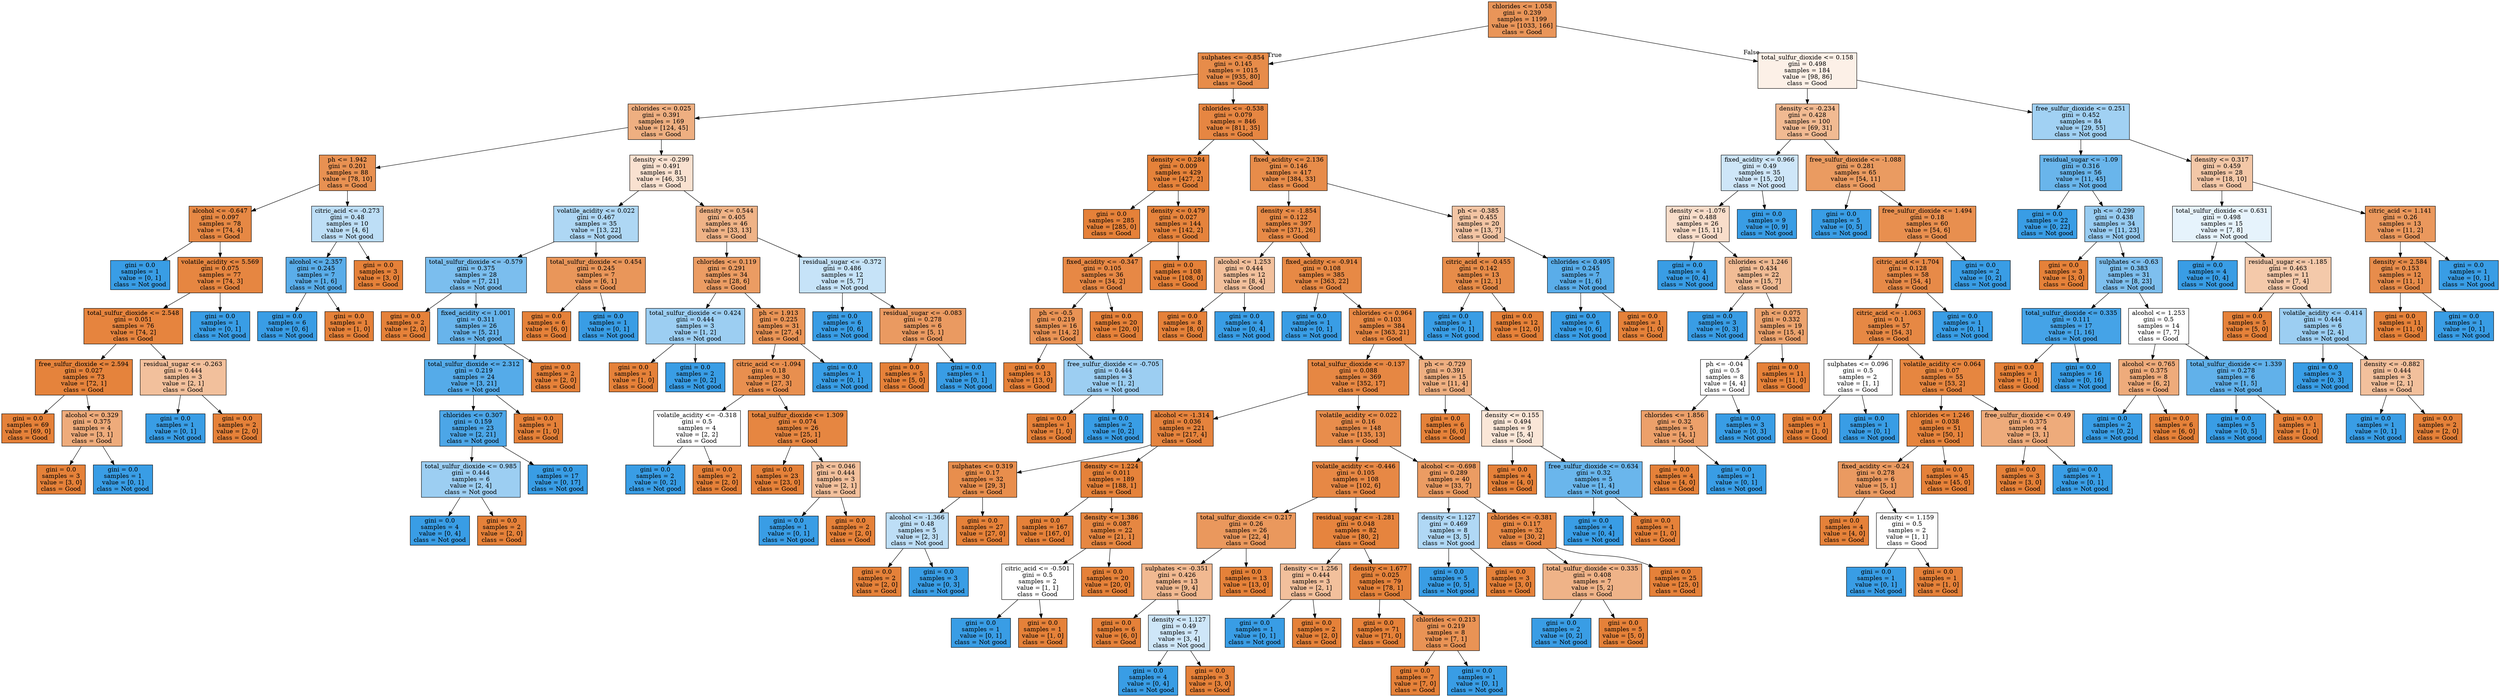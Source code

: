digraph Tree {
node [shape=box, style="filled", color="black"] ;
0 [label="chlorides <= 1.058\ngini = 0.239\nsamples = 1199\nvalue = [1033, 166]\nclass = Good", fillcolor="#e99559"] ;
1 [label="sulphates <= -0.854\ngini = 0.145\nsamples = 1015\nvalue = [935, 80]\nclass = Good", fillcolor="#e78c4a"] ;
0 -> 1 [labeldistance=2.5, labelangle=45, headlabel="True"] ;
2 [label="chlorides <= 0.025\ngini = 0.391\nsamples = 169\nvalue = [124, 45]\nclass = Good", fillcolor="#eeaf81"] ;
1 -> 2 ;
3 [label="ph <= 1.942\ngini = 0.201\nsamples = 88\nvalue = [78, 10]\nclass = Good", fillcolor="#e89152"] ;
2 -> 3 ;
4 [label="alcohol <= -0.647\ngini = 0.097\nsamples = 78\nvalue = [74, 4]\nclass = Good", fillcolor="#e68844"] ;
3 -> 4 ;
5 [label="gini = 0.0\nsamples = 1\nvalue = [0, 1]\nclass = Not good", fillcolor="#399de5"] ;
4 -> 5 ;
6 [label="volatile_acidity <= 5.569\ngini = 0.075\nsamples = 77\nvalue = [74, 3]\nclass = Good", fillcolor="#e68641"] ;
4 -> 6 ;
7 [label="total_sulfur_dioxide <= 2.548\ngini = 0.051\nsamples = 76\nvalue = [74, 2]\nclass = Good", fillcolor="#e6843e"] ;
6 -> 7 ;
8 [label="free_sulfur_dioxide <= 2.594\ngini = 0.027\nsamples = 73\nvalue = [72, 1]\nclass = Good", fillcolor="#e5833c"] ;
7 -> 8 ;
9 [label="gini = 0.0\nsamples = 69\nvalue = [69, 0]\nclass = Good", fillcolor="#e58139"] ;
8 -> 9 ;
10 [label="alcohol <= 0.329\ngini = 0.375\nsamples = 4\nvalue = [3, 1]\nclass = Good", fillcolor="#eeab7b"] ;
8 -> 10 ;
11 [label="gini = 0.0\nsamples = 3\nvalue = [3, 0]\nclass = Good", fillcolor="#e58139"] ;
10 -> 11 ;
12 [label="gini = 0.0\nsamples = 1\nvalue = [0, 1]\nclass = Not good", fillcolor="#399de5"] ;
10 -> 12 ;
13 [label="residual_sugar <= -0.263\ngini = 0.444\nsamples = 3\nvalue = [2, 1]\nclass = Good", fillcolor="#f2c09c"] ;
7 -> 13 ;
14 [label="gini = 0.0\nsamples = 1\nvalue = [0, 1]\nclass = Not good", fillcolor="#399de5"] ;
13 -> 14 ;
15 [label="gini = 0.0\nsamples = 2\nvalue = [2, 0]\nclass = Good", fillcolor="#e58139"] ;
13 -> 15 ;
16 [label="gini = 0.0\nsamples = 1\nvalue = [0, 1]\nclass = Not good", fillcolor="#399de5"] ;
6 -> 16 ;
17 [label="citric_acid <= -0.273\ngini = 0.48\nsamples = 10\nvalue = [4, 6]\nclass = Not good", fillcolor="#bddef6"] ;
3 -> 17 ;
18 [label="alcohol <= 2.357\ngini = 0.245\nsamples = 7\nvalue = [1, 6]\nclass = Not good", fillcolor="#5aade9"] ;
17 -> 18 ;
19 [label="gini = 0.0\nsamples = 6\nvalue = [0, 6]\nclass = Not good", fillcolor="#399de5"] ;
18 -> 19 ;
20 [label="gini = 0.0\nsamples = 1\nvalue = [1, 0]\nclass = Good", fillcolor="#e58139"] ;
18 -> 20 ;
21 [label="gini = 0.0\nsamples = 3\nvalue = [3, 0]\nclass = Good", fillcolor="#e58139"] ;
17 -> 21 ;
22 [label="density <= -0.299\ngini = 0.491\nsamples = 81\nvalue = [46, 35]\nclass = Good", fillcolor="#f9e1d0"] ;
2 -> 22 ;
23 [label="volatile_acidity <= 0.022\ngini = 0.467\nsamples = 35\nvalue = [13, 22]\nclass = Not good", fillcolor="#aed7f4"] ;
22 -> 23 ;
24 [label="total_sulfur_dioxide <= -0.579\ngini = 0.375\nsamples = 28\nvalue = [7, 21]\nclass = Not good", fillcolor="#7bbeee"] ;
23 -> 24 ;
25 [label="gini = 0.0\nsamples = 2\nvalue = [2, 0]\nclass = Good", fillcolor="#e58139"] ;
24 -> 25 ;
26 [label="fixed_acidity <= 1.001\ngini = 0.311\nsamples = 26\nvalue = [5, 21]\nclass = Not good", fillcolor="#68b4eb"] ;
24 -> 26 ;
27 [label="total_sulfur_dioxide <= 2.312\ngini = 0.219\nsamples = 24\nvalue = [3, 21]\nclass = Not good", fillcolor="#55abe9"] ;
26 -> 27 ;
28 [label="chlorides <= 0.307\ngini = 0.159\nsamples = 23\nvalue = [2, 21]\nclass = Not good", fillcolor="#4ca6e7"] ;
27 -> 28 ;
29 [label="total_sulfur_dioxide <= 0.985\ngini = 0.444\nsamples = 6\nvalue = [2, 4]\nclass = Not good", fillcolor="#9ccef2"] ;
28 -> 29 ;
30 [label="gini = 0.0\nsamples = 4\nvalue = [0, 4]\nclass = Not good", fillcolor="#399de5"] ;
29 -> 30 ;
31 [label="gini = 0.0\nsamples = 2\nvalue = [2, 0]\nclass = Good", fillcolor="#e58139"] ;
29 -> 31 ;
32 [label="gini = 0.0\nsamples = 17\nvalue = [0, 17]\nclass = Not good", fillcolor="#399de5"] ;
28 -> 32 ;
33 [label="gini = 0.0\nsamples = 1\nvalue = [1, 0]\nclass = Good", fillcolor="#e58139"] ;
27 -> 33 ;
34 [label="gini = 0.0\nsamples = 2\nvalue = [2, 0]\nclass = Good", fillcolor="#e58139"] ;
26 -> 34 ;
35 [label="total_sulfur_dioxide <= 0.454\ngini = 0.245\nsamples = 7\nvalue = [6, 1]\nclass = Good", fillcolor="#e9965a"] ;
23 -> 35 ;
36 [label="gini = 0.0\nsamples = 6\nvalue = [6, 0]\nclass = Good", fillcolor="#e58139"] ;
35 -> 36 ;
37 [label="gini = 0.0\nsamples = 1\nvalue = [0, 1]\nclass = Not good", fillcolor="#399de5"] ;
35 -> 37 ;
38 [label="density <= 0.544\ngini = 0.405\nsamples = 46\nvalue = [33, 13]\nclass = Good", fillcolor="#efb387"] ;
22 -> 38 ;
39 [label="chlorides <= 0.119\ngini = 0.291\nsamples = 34\nvalue = [28, 6]\nclass = Good", fillcolor="#eb9c63"] ;
38 -> 39 ;
40 [label="total_sulfur_dioxide <= 0.424\ngini = 0.444\nsamples = 3\nvalue = [1, 2]\nclass = Not good", fillcolor="#9ccef2"] ;
39 -> 40 ;
41 [label="gini = 0.0\nsamples = 1\nvalue = [1, 0]\nclass = Good", fillcolor="#e58139"] ;
40 -> 41 ;
42 [label="gini = 0.0\nsamples = 2\nvalue = [0, 2]\nclass = Not good", fillcolor="#399de5"] ;
40 -> 42 ;
43 [label="ph <= 1.913\ngini = 0.225\nsamples = 31\nvalue = [27, 4]\nclass = Good", fillcolor="#e99456"] ;
39 -> 43 ;
44 [label="citric_acid <= -1.094\ngini = 0.18\nsamples = 30\nvalue = [27, 3]\nclass = Good", fillcolor="#e88f4f"] ;
43 -> 44 ;
45 [label="volatile_acidity <= -0.318\ngini = 0.5\nsamples = 4\nvalue = [2, 2]\nclass = Good", fillcolor="#ffffff"] ;
44 -> 45 ;
46 [label="gini = 0.0\nsamples = 2\nvalue = [0, 2]\nclass = Not good", fillcolor="#399de5"] ;
45 -> 46 ;
47 [label="gini = 0.0\nsamples = 2\nvalue = [2, 0]\nclass = Good", fillcolor="#e58139"] ;
45 -> 47 ;
48 [label="total_sulfur_dioxide <= 1.309\ngini = 0.074\nsamples = 26\nvalue = [25, 1]\nclass = Good", fillcolor="#e68641"] ;
44 -> 48 ;
49 [label="gini = 0.0\nsamples = 23\nvalue = [23, 0]\nclass = Good", fillcolor="#e58139"] ;
48 -> 49 ;
50 [label="ph <= 0.046\ngini = 0.444\nsamples = 3\nvalue = [2, 1]\nclass = Good", fillcolor="#f2c09c"] ;
48 -> 50 ;
51 [label="gini = 0.0\nsamples = 1\nvalue = [0, 1]\nclass = Not good", fillcolor="#399de5"] ;
50 -> 51 ;
52 [label="gini = 0.0\nsamples = 2\nvalue = [2, 0]\nclass = Good", fillcolor="#e58139"] ;
50 -> 52 ;
53 [label="gini = 0.0\nsamples = 1\nvalue = [0, 1]\nclass = Not good", fillcolor="#399de5"] ;
43 -> 53 ;
54 [label="residual_sugar <= -0.372\ngini = 0.486\nsamples = 12\nvalue = [5, 7]\nclass = Not good", fillcolor="#c6e3f8"] ;
38 -> 54 ;
55 [label="gini = 0.0\nsamples = 6\nvalue = [0, 6]\nclass = Not good", fillcolor="#399de5"] ;
54 -> 55 ;
56 [label="residual_sugar <= -0.083\ngini = 0.278\nsamples = 6\nvalue = [5, 1]\nclass = Good", fillcolor="#ea9a61"] ;
54 -> 56 ;
57 [label="gini = 0.0\nsamples = 5\nvalue = [5, 0]\nclass = Good", fillcolor="#e58139"] ;
56 -> 57 ;
58 [label="gini = 0.0\nsamples = 1\nvalue = [0, 1]\nclass = Not good", fillcolor="#399de5"] ;
56 -> 58 ;
59 [label="chlorides <= -0.538\ngini = 0.079\nsamples = 846\nvalue = [811, 35]\nclass = Good", fillcolor="#e68642"] ;
1 -> 59 ;
60 [label="density <= 0.284\ngini = 0.009\nsamples = 429\nvalue = [427, 2]\nclass = Good", fillcolor="#e5823a"] ;
59 -> 60 ;
61 [label="gini = 0.0\nsamples = 285\nvalue = [285, 0]\nclass = Good", fillcolor="#e58139"] ;
60 -> 61 ;
62 [label="density <= 0.479\ngini = 0.027\nsamples = 144\nvalue = [142, 2]\nclass = Good", fillcolor="#e5833c"] ;
60 -> 62 ;
63 [label="fixed_acidity <= -0.347\ngini = 0.105\nsamples = 36\nvalue = [34, 2]\nclass = Good", fillcolor="#e78845"] ;
62 -> 63 ;
64 [label="ph <= -0.5\ngini = 0.219\nsamples = 16\nvalue = [14, 2]\nclass = Good", fillcolor="#e99355"] ;
63 -> 64 ;
65 [label="gini = 0.0\nsamples = 13\nvalue = [13, 0]\nclass = Good", fillcolor="#e58139"] ;
64 -> 65 ;
66 [label="free_sulfur_dioxide <= -0.705\ngini = 0.444\nsamples = 3\nvalue = [1, 2]\nclass = Not good", fillcolor="#9ccef2"] ;
64 -> 66 ;
67 [label="gini = 0.0\nsamples = 1\nvalue = [1, 0]\nclass = Good", fillcolor="#e58139"] ;
66 -> 67 ;
68 [label="gini = 0.0\nsamples = 2\nvalue = [0, 2]\nclass = Not good", fillcolor="#399de5"] ;
66 -> 68 ;
69 [label="gini = 0.0\nsamples = 20\nvalue = [20, 0]\nclass = Good", fillcolor="#e58139"] ;
63 -> 69 ;
70 [label="gini = 0.0\nsamples = 108\nvalue = [108, 0]\nclass = Good", fillcolor="#e58139"] ;
62 -> 70 ;
71 [label="fixed_acidity <= 2.136\ngini = 0.146\nsamples = 417\nvalue = [384, 33]\nclass = Good", fillcolor="#e78c4a"] ;
59 -> 71 ;
72 [label="density <= -1.854\ngini = 0.122\nsamples = 397\nvalue = [371, 26]\nclass = Good", fillcolor="#e78a47"] ;
71 -> 72 ;
73 [label="alcohol <= 1.253\ngini = 0.444\nsamples = 12\nvalue = [8, 4]\nclass = Good", fillcolor="#f2c09c"] ;
72 -> 73 ;
74 [label="gini = 0.0\nsamples = 8\nvalue = [8, 0]\nclass = Good", fillcolor="#e58139"] ;
73 -> 74 ;
75 [label="gini = 0.0\nsamples = 4\nvalue = [0, 4]\nclass = Not good", fillcolor="#399de5"] ;
73 -> 75 ;
76 [label="fixed_acidity <= -0.914\ngini = 0.108\nsamples = 385\nvalue = [363, 22]\nclass = Good", fillcolor="#e78945"] ;
72 -> 76 ;
77 [label="gini = 0.0\nsamples = 1\nvalue = [0, 1]\nclass = Not good", fillcolor="#399de5"] ;
76 -> 77 ;
78 [label="chlorides <= 0.964\ngini = 0.103\nsamples = 384\nvalue = [363, 21]\nclass = Good", fillcolor="#e78844"] ;
76 -> 78 ;
79 [label="total_sulfur_dioxide <= -0.137\ngini = 0.088\nsamples = 369\nvalue = [352, 17]\nclass = Good", fillcolor="#e68743"] ;
78 -> 79 ;
80 [label="alcohol <= -1.314\ngini = 0.036\nsamples = 221\nvalue = [217, 4]\nclass = Good", fillcolor="#e5833d"] ;
79 -> 80 ;
81 [label="sulphates <= 0.319\ngini = 0.17\nsamples = 32\nvalue = [29, 3]\nclass = Good", fillcolor="#e88e4d"] ;
80 -> 81 ;
82 [label="alcohol <= -1.366\ngini = 0.48\nsamples = 5\nvalue = [2, 3]\nclass = Not good", fillcolor="#bddef6"] ;
81 -> 82 ;
83 [label="gini = 0.0\nsamples = 2\nvalue = [2, 0]\nclass = Good", fillcolor="#e58139"] ;
82 -> 83 ;
84 [label="gini = 0.0\nsamples = 3\nvalue = [0, 3]\nclass = Not good", fillcolor="#399de5"] ;
82 -> 84 ;
85 [label="gini = 0.0\nsamples = 27\nvalue = [27, 0]\nclass = Good", fillcolor="#e58139"] ;
81 -> 85 ;
86 [label="density <= 1.224\ngini = 0.011\nsamples = 189\nvalue = [188, 1]\nclass = Good", fillcolor="#e5823a"] ;
80 -> 86 ;
87 [label="gini = 0.0\nsamples = 167\nvalue = [167, 0]\nclass = Good", fillcolor="#e58139"] ;
86 -> 87 ;
88 [label="density <= 1.386\ngini = 0.087\nsamples = 22\nvalue = [21, 1]\nclass = Good", fillcolor="#e68742"] ;
86 -> 88 ;
89 [label="citric_acid <= -0.501\ngini = 0.5\nsamples = 2\nvalue = [1, 1]\nclass = Good", fillcolor="#ffffff"] ;
88 -> 89 ;
90 [label="gini = 0.0\nsamples = 1\nvalue = [0, 1]\nclass = Not good", fillcolor="#399de5"] ;
89 -> 90 ;
91 [label="gini = 0.0\nsamples = 1\nvalue = [1, 0]\nclass = Good", fillcolor="#e58139"] ;
89 -> 91 ;
92 [label="gini = 0.0\nsamples = 20\nvalue = [20, 0]\nclass = Good", fillcolor="#e58139"] ;
88 -> 92 ;
93 [label="volatile_acidity <= 0.022\ngini = 0.16\nsamples = 148\nvalue = [135, 13]\nclass = Good", fillcolor="#e88d4c"] ;
79 -> 93 ;
94 [label="volatile_acidity <= -0.446\ngini = 0.105\nsamples = 108\nvalue = [102, 6]\nclass = Good", fillcolor="#e78845"] ;
93 -> 94 ;
95 [label="total_sulfur_dioxide <= 0.217\ngini = 0.26\nsamples = 26\nvalue = [22, 4]\nclass = Good", fillcolor="#ea985d"] ;
94 -> 95 ;
96 [label="sulphates <= -0.351\ngini = 0.426\nsamples = 13\nvalue = [9, 4]\nclass = Good", fillcolor="#f1b991"] ;
95 -> 96 ;
97 [label="gini = 0.0\nsamples = 6\nvalue = [6, 0]\nclass = Good", fillcolor="#e58139"] ;
96 -> 97 ;
98 [label="density <= 1.127\ngini = 0.49\nsamples = 7\nvalue = [3, 4]\nclass = Not good", fillcolor="#cee6f8"] ;
96 -> 98 ;
99 [label="gini = 0.0\nsamples = 4\nvalue = [0, 4]\nclass = Not good", fillcolor="#399de5"] ;
98 -> 99 ;
100 [label="gini = 0.0\nsamples = 3\nvalue = [3, 0]\nclass = Good", fillcolor="#e58139"] ;
98 -> 100 ;
101 [label="gini = 0.0\nsamples = 13\nvalue = [13, 0]\nclass = Good", fillcolor="#e58139"] ;
95 -> 101 ;
102 [label="residual_sugar <= -1.281\ngini = 0.048\nsamples = 82\nvalue = [80, 2]\nclass = Good", fillcolor="#e6843e"] ;
94 -> 102 ;
103 [label="density <= 1.256\ngini = 0.444\nsamples = 3\nvalue = [2, 1]\nclass = Good", fillcolor="#f2c09c"] ;
102 -> 103 ;
104 [label="gini = 0.0\nsamples = 1\nvalue = [0, 1]\nclass = Not good", fillcolor="#399de5"] ;
103 -> 104 ;
105 [label="gini = 0.0\nsamples = 2\nvalue = [2, 0]\nclass = Good", fillcolor="#e58139"] ;
103 -> 105 ;
106 [label="density <= 1.677\ngini = 0.025\nsamples = 79\nvalue = [78, 1]\nclass = Good", fillcolor="#e5833c"] ;
102 -> 106 ;
107 [label="gini = 0.0\nsamples = 71\nvalue = [71, 0]\nclass = Good", fillcolor="#e58139"] ;
106 -> 107 ;
108 [label="chlorides <= 0.213\ngini = 0.219\nsamples = 8\nvalue = [7, 1]\nclass = Good", fillcolor="#e99355"] ;
106 -> 108 ;
109 [label="gini = 0.0\nsamples = 7\nvalue = [7, 0]\nclass = Good", fillcolor="#e58139"] ;
108 -> 109 ;
110 [label="gini = 0.0\nsamples = 1\nvalue = [0, 1]\nclass = Not good", fillcolor="#399de5"] ;
108 -> 110 ;
111 [label="alcohol <= -0.698\ngini = 0.289\nsamples = 40\nvalue = [33, 7]\nclass = Good", fillcolor="#eb9c63"] ;
93 -> 111 ;
112 [label="density <= 1.127\ngini = 0.469\nsamples = 8\nvalue = [3, 5]\nclass = Not good", fillcolor="#b0d8f5"] ;
111 -> 112 ;
113 [label="gini = 0.0\nsamples = 5\nvalue = [0, 5]\nclass = Not good", fillcolor="#399de5"] ;
112 -> 113 ;
114 [label="gini = 0.0\nsamples = 3\nvalue = [3, 0]\nclass = Good", fillcolor="#e58139"] ;
112 -> 114 ;
115 [label="chlorides <= -0.381\ngini = 0.117\nsamples = 32\nvalue = [30, 2]\nclass = Good", fillcolor="#e78946"] ;
111 -> 115 ;
116 [label="total_sulfur_dioxide <= 0.335\ngini = 0.408\nsamples = 7\nvalue = [5, 2]\nclass = Good", fillcolor="#efb388"] ;
115 -> 116 ;
117 [label="gini = 0.0\nsamples = 2\nvalue = [0, 2]\nclass = Not good", fillcolor="#399de5"] ;
116 -> 117 ;
118 [label="gini = 0.0\nsamples = 5\nvalue = [5, 0]\nclass = Good", fillcolor="#e58139"] ;
116 -> 118 ;
119 [label="gini = 0.0\nsamples = 25\nvalue = [25, 0]\nclass = Good", fillcolor="#e58139"] ;
115 -> 119 ;
120 [label="ph <= -0.729\ngini = 0.391\nsamples = 15\nvalue = [11, 4]\nclass = Good", fillcolor="#eeaf81"] ;
78 -> 120 ;
121 [label="gini = 0.0\nsamples = 6\nvalue = [6, 0]\nclass = Good", fillcolor="#e58139"] ;
120 -> 121 ;
122 [label="density <= 0.155\ngini = 0.494\nsamples = 9\nvalue = [5, 4]\nclass = Good", fillcolor="#fae6d7"] ;
120 -> 122 ;
123 [label="gini = 0.0\nsamples = 4\nvalue = [4, 0]\nclass = Good", fillcolor="#e58139"] ;
122 -> 123 ;
124 [label="free_sulfur_dioxide <= 0.634\ngini = 0.32\nsamples = 5\nvalue = [1, 4]\nclass = Not good", fillcolor="#6ab6ec"] ;
122 -> 124 ;
125 [label="gini = 0.0\nsamples = 4\nvalue = [0, 4]\nclass = Not good", fillcolor="#399de5"] ;
124 -> 125 ;
126 [label="gini = 0.0\nsamples = 1\nvalue = [1, 0]\nclass = Good", fillcolor="#e58139"] ;
124 -> 126 ;
127 [label="ph <= -0.385\ngini = 0.455\nsamples = 20\nvalue = [13, 7]\nclass = Good", fillcolor="#f3c5a4"] ;
71 -> 127 ;
128 [label="citric_acid <= -0.455\ngini = 0.142\nsamples = 13\nvalue = [12, 1]\nclass = Good", fillcolor="#e78c49"] ;
127 -> 128 ;
129 [label="gini = 0.0\nsamples = 1\nvalue = [0, 1]\nclass = Not good", fillcolor="#399de5"] ;
128 -> 129 ;
130 [label="gini = 0.0\nsamples = 12\nvalue = [12, 0]\nclass = Good", fillcolor="#e58139"] ;
128 -> 130 ;
131 [label="chlorides <= 0.495\ngini = 0.245\nsamples = 7\nvalue = [1, 6]\nclass = Not good", fillcolor="#5aade9"] ;
127 -> 131 ;
132 [label="gini = 0.0\nsamples = 6\nvalue = [0, 6]\nclass = Not good", fillcolor="#399de5"] ;
131 -> 132 ;
133 [label="gini = 0.0\nsamples = 1\nvalue = [1, 0]\nclass = Good", fillcolor="#e58139"] ;
131 -> 133 ;
134 [label="total_sulfur_dioxide <= 0.158\ngini = 0.498\nsamples = 184\nvalue = [98, 86]\nclass = Good", fillcolor="#fcf0e7"] ;
0 -> 134 [labeldistance=2.5, labelangle=-45, headlabel="False"] ;
135 [label="density <= -0.234\ngini = 0.428\nsamples = 100\nvalue = [69, 31]\nclass = Good", fillcolor="#f1ba92"] ;
134 -> 135 ;
136 [label="fixed_acidity <= 0.966\ngini = 0.49\nsamples = 35\nvalue = [15, 20]\nclass = Not good", fillcolor="#cee6f8"] ;
135 -> 136 ;
137 [label="density <= -1.076\ngini = 0.488\nsamples = 26\nvalue = [15, 11]\nclass = Good", fillcolor="#f8ddca"] ;
136 -> 137 ;
138 [label="gini = 0.0\nsamples = 4\nvalue = [0, 4]\nclass = Not good", fillcolor="#399de5"] ;
137 -> 138 ;
139 [label="chlorides <= 1.246\ngini = 0.434\nsamples = 22\nvalue = [15, 7]\nclass = Good", fillcolor="#f1bc95"] ;
137 -> 139 ;
140 [label="gini = 0.0\nsamples = 3\nvalue = [0, 3]\nclass = Not good", fillcolor="#399de5"] ;
139 -> 140 ;
141 [label="ph <= 0.075\ngini = 0.332\nsamples = 19\nvalue = [15, 4]\nclass = Good", fillcolor="#eca36e"] ;
139 -> 141 ;
142 [label="ph <= -0.04\ngini = 0.5\nsamples = 8\nvalue = [4, 4]\nclass = Good", fillcolor="#ffffff"] ;
141 -> 142 ;
143 [label="chlorides <= 1.856\ngini = 0.32\nsamples = 5\nvalue = [4, 1]\nclass = Good", fillcolor="#eca06a"] ;
142 -> 143 ;
144 [label="gini = 0.0\nsamples = 4\nvalue = [4, 0]\nclass = Good", fillcolor="#e58139"] ;
143 -> 144 ;
145 [label="gini = 0.0\nsamples = 1\nvalue = [0, 1]\nclass = Not good", fillcolor="#399de5"] ;
143 -> 145 ;
146 [label="gini = 0.0\nsamples = 3\nvalue = [0, 3]\nclass = Not good", fillcolor="#399de5"] ;
142 -> 146 ;
147 [label="gini = 0.0\nsamples = 11\nvalue = [11, 0]\nclass = Good", fillcolor="#e58139"] ;
141 -> 147 ;
148 [label="gini = 0.0\nsamples = 9\nvalue = [0, 9]\nclass = Not good", fillcolor="#399de5"] ;
136 -> 148 ;
149 [label="free_sulfur_dioxide <= -1.088\ngini = 0.281\nsamples = 65\nvalue = [54, 11]\nclass = Good", fillcolor="#ea9b61"] ;
135 -> 149 ;
150 [label="gini = 0.0\nsamples = 5\nvalue = [0, 5]\nclass = Not good", fillcolor="#399de5"] ;
149 -> 150 ;
151 [label="free_sulfur_dioxide <= 1.494\ngini = 0.18\nsamples = 60\nvalue = [54, 6]\nclass = Good", fillcolor="#e88f4f"] ;
149 -> 151 ;
152 [label="citric_acid <= 1.704\ngini = 0.128\nsamples = 58\nvalue = [54, 4]\nclass = Good", fillcolor="#e78a48"] ;
151 -> 152 ;
153 [label="citric_acid <= -1.063\ngini = 0.1\nsamples = 57\nvalue = [54, 3]\nclass = Good", fillcolor="#e68844"] ;
152 -> 153 ;
154 [label="sulphates <= 0.096\ngini = 0.5\nsamples = 2\nvalue = [1, 1]\nclass = Good", fillcolor="#ffffff"] ;
153 -> 154 ;
155 [label="gini = 0.0\nsamples = 1\nvalue = [1, 0]\nclass = Good", fillcolor="#e58139"] ;
154 -> 155 ;
156 [label="gini = 0.0\nsamples = 1\nvalue = [0, 1]\nclass = Not good", fillcolor="#399de5"] ;
154 -> 156 ;
157 [label="volatile_acidity <= 0.064\ngini = 0.07\nsamples = 55\nvalue = [53, 2]\nclass = Good", fillcolor="#e68640"] ;
153 -> 157 ;
158 [label="chlorides <= 1.246\ngini = 0.038\nsamples = 51\nvalue = [50, 1]\nclass = Good", fillcolor="#e6843d"] ;
157 -> 158 ;
159 [label="fixed_acidity <= -0.24\ngini = 0.278\nsamples = 6\nvalue = [5, 1]\nclass = Good", fillcolor="#ea9a61"] ;
158 -> 159 ;
160 [label="gini = 0.0\nsamples = 4\nvalue = [4, 0]\nclass = Good", fillcolor="#e58139"] ;
159 -> 160 ;
161 [label="density <= 1.159\ngini = 0.5\nsamples = 2\nvalue = [1, 1]\nclass = Good", fillcolor="#ffffff"] ;
159 -> 161 ;
162 [label="gini = 0.0\nsamples = 1\nvalue = [0, 1]\nclass = Not good", fillcolor="#399de5"] ;
161 -> 162 ;
163 [label="gini = 0.0\nsamples = 1\nvalue = [1, 0]\nclass = Good", fillcolor="#e58139"] ;
161 -> 163 ;
164 [label="gini = 0.0\nsamples = 45\nvalue = [45, 0]\nclass = Good", fillcolor="#e58139"] ;
158 -> 164 ;
165 [label="free_sulfur_dioxide <= 0.49\ngini = 0.375\nsamples = 4\nvalue = [3, 1]\nclass = Good", fillcolor="#eeab7b"] ;
157 -> 165 ;
166 [label="gini = 0.0\nsamples = 3\nvalue = [3, 0]\nclass = Good", fillcolor="#e58139"] ;
165 -> 166 ;
167 [label="gini = 0.0\nsamples = 1\nvalue = [0, 1]\nclass = Not good", fillcolor="#399de5"] ;
165 -> 167 ;
168 [label="gini = 0.0\nsamples = 1\nvalue = [0, 1]\nclass = Not good", fillcolor="#399de5"] ;
152 -> 168 ;
169 [label="gini = 0.0\nsamples = 2\nvalue = [0, 2]\nclass = Not good", fillcolor="#399de5"] ;
151 -> 169 ;
170 [label="free_sulfur_dioxide <= 0.251\ngini = 0.452\nsamples = 84\nvalue = [29, 55]\nclass = Not good", fillcolor="#a1d1f3"] ;
134 -> 170 ;
171 [label="residual_sugar <= -1.09\ngini = 0.316\nsamples = 56\nvalue = [11, 45]\nclass = Not good", fillcolor="#69b5eb"] ;
170 -> 171 ;
172 [label="gini = 0.0\nsamples = 22\nvalue = [0, 22]\nclass = Not good", fillcolor="#399de5"] ;
171 -> 172 ;
173 [label="ph <= -0.299\ngini = 0.438\nsamples = 34\nvalue = [11, 23]\nclass = Not good", fillcolor="#98ccf1"] ;
171 -> 173 ;
174 [label="gini = 0.0\nsamples = 3\nvalue = [3, 0]\nclass = Good", fillcolor="#e58139"] ;
173 -> 174 ;
175 [label="sulphates <= -0.63\ngini = 0.383\nsamples = 31\nvalue = [8, 23]\nclass = Not good", fillcolor="#7ebfee"] ;
173 -> 175 ;
176 [label="total_sulfur_dioxide <= 0.335\ngini = 0.111\nsamples = 17\nvalue = [1, 16]\nclass = Not good", fillcolor="#45a3e7"] ;
175 -> 176 ;
177 [label="gini = 0.0\nsamples = 1\nvalue = [1, 0]\nclass = Good", fillcolor="#e58139"] ;
176 -> 177 ;
178 [label="gini = 0.0\nsamples = 16\nvalue = [0, 16]\nclass = Not good", fillcolor="#399de5"] ;
176 -> 178 ;
179 [label="alcohol <= 1.253\ngini = 0.5\nsamples = 14\nvalue = [7, 7]\nclass = Good", fillcolor="#ffffff"] ;
175 -> 179 ;
180 [label="alcohol <= 0.765\ngini = 0.375\nsamples = 8\nvalue = [6, 2]\nclass = Good", fillcolor="#eeab7b"] ;
179 -> 180 ;
181 [label="gini = 0.0\nsamples = 2\nvalue = [0, 2]\nclass = Not good", fillcolor="#399de5"] ;
180 -> 181 ;
182 [label="gini = 0.0\nsamples = 6\nvalue = [6, 0]\nclass = Good", fillcolor="#e58139"] ;
180 -> 182 ;
183 [label="total_sulfur_dioxide <= 1.339\ngini = 0.278\nsamples = 6\nvalue = [1, 5]\nclass = Not good", fillcolor="#61b1ea"] ;
179 -> 183 ;
184 [label="gini = 0.0\nsamples = 5\nvalue = [0, 5]\nclass = Not good", fillcolor="#399de5"] ;
183 -> 184 ;
185 [label="gini = 0.0\nsamples = 1\nvalue = [1, 0]\nclass = Good", fillcolor="#e58139"] ;
183 -> 185 ;
186 [label="density <= 0.317\ngini = 0.459\nsamples = 28\nvalue = [18, 10]\nclass = Good", fillcolor="#f3c7a7"] ;
170 -> 186 ;
187 [label="total_sulfur_dioxide <= 0.631\ngini = 0.498\nsamples = 15\nvalue = [7, 8]\nclass = Not good", fillcolor="#e6f3fc"] ;
186 -> 187 ;
188 [label="gini = 0.0\nsamples = 4\nvalue = [0, 4]\nclass = Not good", fillcolor="#399de5"] ;
187 -> 188 ;
189 [label="residual_sugar <= -1.185\ngini = 0.463\nsamples = 11\nvalue = [7, 4]\nclass = Good", fillcolor="#f4c9aa"] ;
187 -> 189 ;
190 [label="gini = 0.0\nsamples = 5\nvalue = [5, 0]\nclass = Good", fillcolor="#e58139"] ;
189 -> 190 ;
191 [label="volatile_acidity <= -0.414\ngini = 0.444\nsamples = 6\nvalue = [2, 4]\nclass = Not good", fillcolor="#9ccef2"] ;
189 -> 191 ;
192 [label="gini = 0.0\nsamples = 3\nvalue = [0, 3]\nclass = Not good", fillcolor="#399de5"] ;
191 -> 192 ;
193 [label="density <= -0.882\ngini = 0.444\nsamples = 3\nvalue = [2, 1]\nclass = Good", fillcolor="#f2c09c"] ;
191 -> 193 ;
194 [label="gini = 0.0\nsamples = 1\nvalue = [0, 1]\nclass = Not good", fillcolor="#399de5"] ;
193 -> 194 ;
195 [label="gini = 0.0\nsamples = 2\nvalue = [2, 0]\nclass = Good", fillcolor="#e58139"] ;
193 -> 195 ;
196 [label="citric_acid <= 1.141\ngini = 0.26\nsamples = 13\nvalue = [11, 2]\nclass = Good", fillcolor="#ea985d"] ;
186 -> 196 ;
197 [label="density <= 2.584\ngini = 0.153\nsamples = 12\nvalue = [11, 1]\nclass = Good", fillcolor="#e78c4b"] ;
196 -> 197 ;
198 [label="gini = 0.0\nsamples = 11\nvalue = [11, 0]\nclass = Good", fillcolor="#e58139"] ;
197 -> 198 ;
199 [label="gini = 0.0\nsamples = 1\nvalue = [0, 1]\nclass = Not good", fillcolor="#399de5"] ;
197 -> 199 ;
200 [label="gini = 0.0\nsamples = 1\nvalue = [0, 1]\nclass = Not good", fillcolor="#399de5"] ;
196 -> 200 ;
}